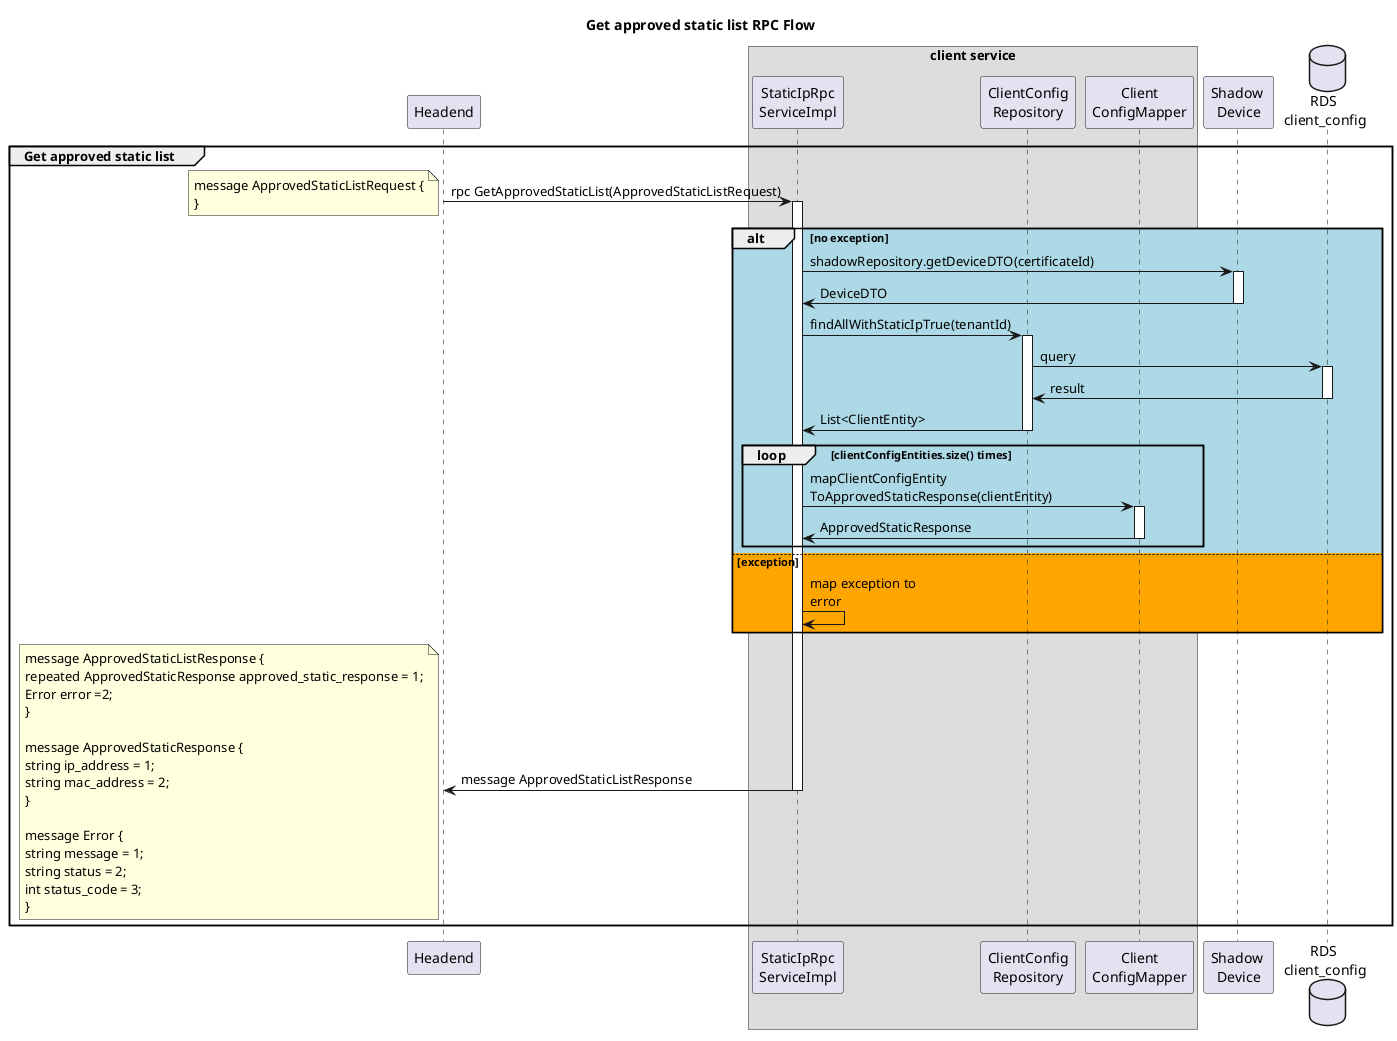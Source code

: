 @startuml

title Get approved static list RPC Flow

participant "Headend" as headend
box "client service"
participant "StaticIpRpc\nServiceImpl" as srsi
participant "ClientConfig\nRepository" as ccr
participant "Client\nConfigMapper" as ccm
end box
participant "Shadow \nDevice" as sd
database "RDS \nclient_config" as table

group Get approved static list
	headend -> srsi ++: rpc GetApprovedStaticList(ApprovedStaticListRequest)
	note left: message ApprovedStaticListRequest {\n}
	alt #LightBlue no exception
	  srsi -> sd ++: shadowRepository.getDeviceDTO(certificateId)
	  sd -> srsi --: DeviceDTO
	  srsi -> ccr ++: findAllWithStaticIpTrue(tenantId)
	  ccr -> table ++: query
	  table -> ccr --: result
	  ccr -> srsi --: List<ClientEntity>
	  loop clientConfigEntities.size() times
	    srsi -> ccm ++: mapClientConfigEntity\nToApprovedStaticResponse(clientEntity)
	    ccm -> srsi --: ApprovedStaticResponse
	  end
	else #Orange exception
	    srsi -> srsi : map exception to \nerror
	end
	srsi -> headend --: message ApprovedStaticListResponse
	note left: message ApprovedStaticListResponse {\nrepeated ApprovedStaticResponse approved_static_response = 1;\nError error =2;\n}\n\nmessage ApprovedStaticResponse {\nstring ip_address = 1;\nstring mac_address = 2;\n}\n\nmessage Error {\nstring message = 1;\nstring status = 2;\nint status_code = 3;\n}
end

@enduml